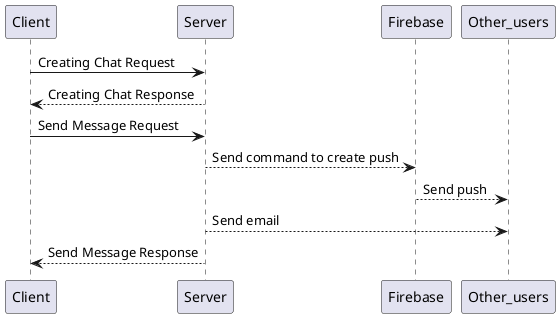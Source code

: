 @startuml chat
'https://plantuml.com/sequence-diagram



Client -> Server: Creating Chat Request
Server --> Client: Creating Chat Response

Client -> Server: Send Message Request
Server --> Firebase: Send command to create push
Firebase --> Other_users: Send push
Server --> Other_users: Send email
Server --> Client: Send Message Response
@enduml